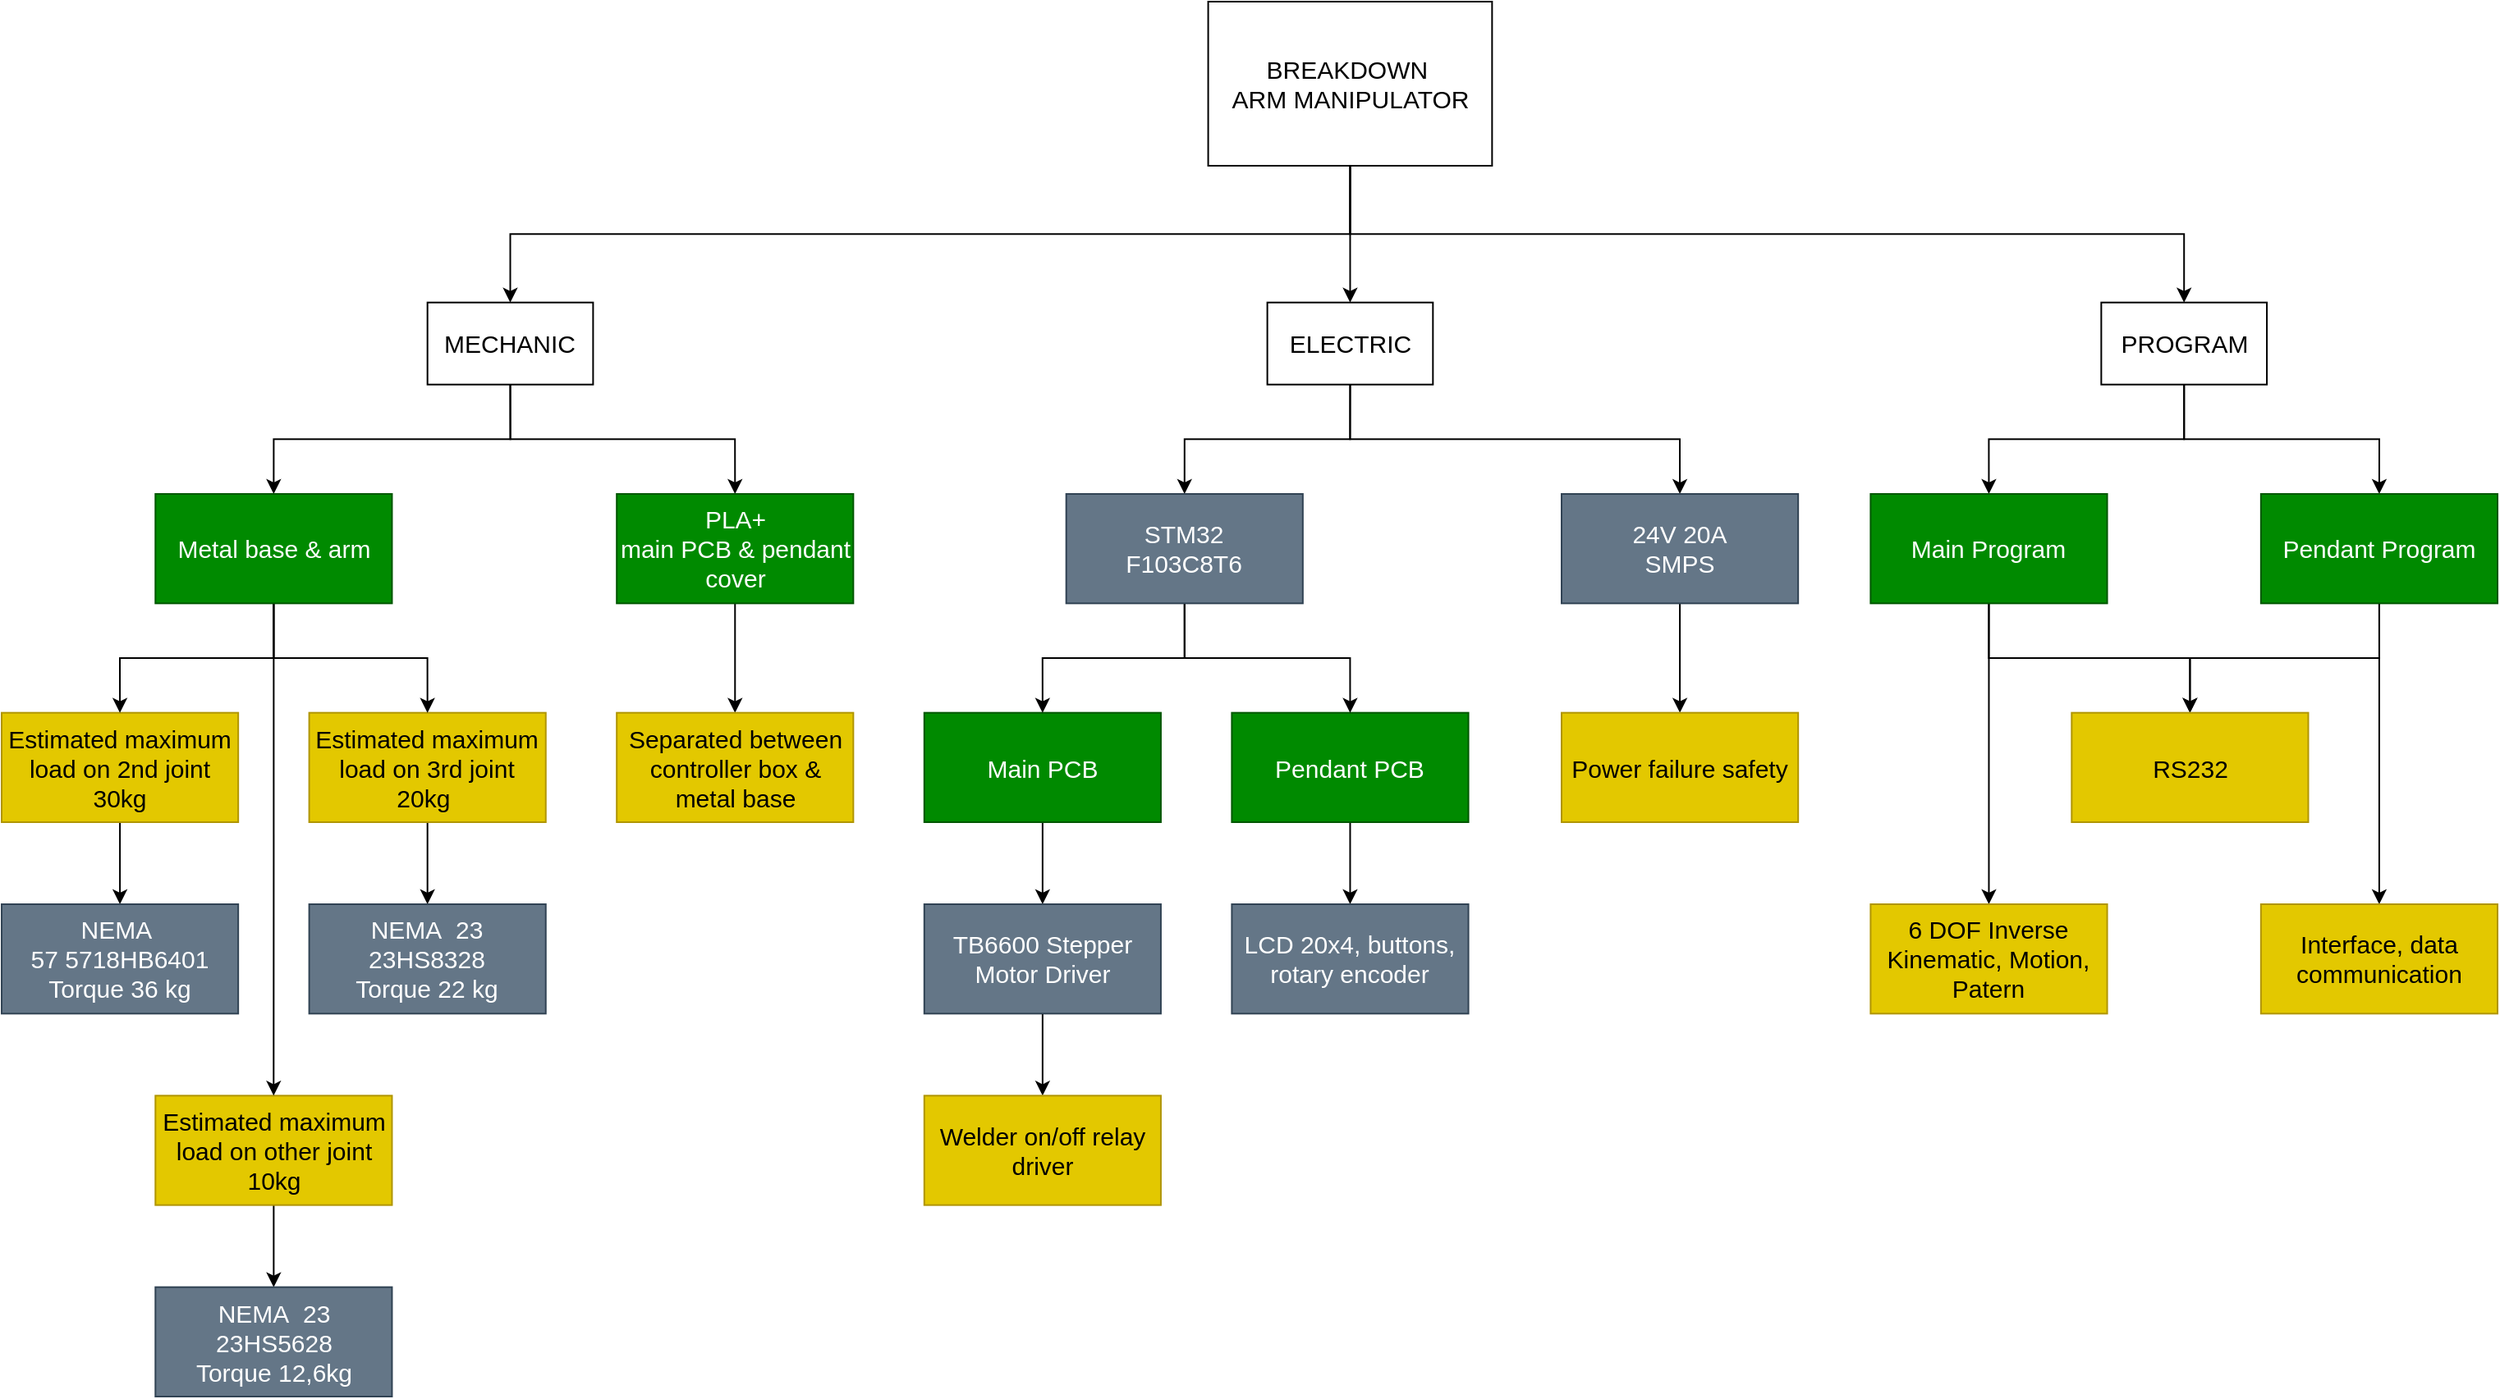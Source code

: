 <mxfile version="24.2.5" type="device">
  <diagram name="Page-1" id="Ic5lh2s4dt0ELRVmGg-F">
    <mxGraphModel dx="2100" dy="1242" grid="1" gridSize="10" guides="1" tooltips="1" connect="1" arrows="1" fold="1" page="1" pageScale="1" pageWidth="1600" pageHeight="1200" math="0" shadow="0">
      <root>
        <mxCell id="0" />
        <mxCell id="1" parent="0" />
        <mxCell id="EGaoOfZskWpZnmh-rJLi-5" value="" style="edgeStyle=orthogonalEdgeStyle;rounded=0;orthogonalLoop=1;jettySize=auto;html=1;fontSize=15;" parent="1" source="EGaoOfZskWpZnmh-rJLi-1" target="EGaoOfZskWpZnmh-rJLi-3" edge="1">
          <mxGeometry relative="1" as="geometry" />
        </mxCell>
        <mxCell id="EGaoOfZskWpZnmh-rJLi-6" style="edgeStyle=orthogonalEdgeStyle;rounded=0;orthogonalLoop=1;jettySize=auto;html=1;exitX=0.5;exitY=1;exitDx=0;exitDy=0;entryX=0.5;entryY=0;entryDx=0;entryDy=0;fontSize=15;" parent="1" source="EGaoOfZskWpZnmh-rJLi-1" target="EGaoOfZskWpZnmh-rJLi-4" edge="1">
          <mxGeometry relative="1" as="geometry" />
        </mxCell>
        <mxCell id="EGaoOfZskWpZnmh-rJLi-7" style="edgeStyle=orthogonalEdgeStyle;rounded=0;orthogonalLoop=1;jettySize=auto;html=1;exitX=0.5;exitY=1;exitDx=0;exitDy=0;fontSize=15;" parent="1" source="EGaoOfZskWpZnmh-rJLi-1" target="EGaoOfZskWpZnmh-rJLi-2" edge="1">
          <mxGeometry relative="1" as="geometry" />
        </mxCell>
        <mxCell id="EGaoOfZskWpZnmh-rJLi-1" value="BREAKDOWN&amp;nbsp;&lt;div style=&quot;font-size: 15px;&quot;&gt;ARM MANIPULATOR&lt;/div&gt;" style="rounded=0;whiteSpace=wrap;html=1;fontSize=15;" parent="1" vertex="1">
          <mxGeometry x="774.787" y="175" width="172.891" height="100" as="geometry" />
        </mxCell>
        <mxCell id="EGaoOfZskWpZnmh-rJLi-66" style="edgeStyle=orthogonalEdgeStyle;rounded=0;orthogonalLoop=1;jettySize=auto;html=1;exitX=0.5;exitY=1;exitDx=0;exitDy=0;entryX=0.5;entryY=0;entryDx=0;entryDy=0;fontSize=15;" parent="1" source="EGaoOfZskWpZnmh-rJLi-2" target="EGaoOfZskWpZnmh-rJLi-65" edge="1">
          <mxGeometry relative="1" as="geometry" />
        </mxCell>
        <mxCell id="EGaoOfZskWpZnmh-rJLi-67" style="edgeStyle=orthogonalEdgeStyle;rounded=0;orthogonalLoop=1;jettySize=auto;html=1;exitX=0.5;exitY=1;exitDx=0;exitDy=0;entryX=0.5;entryY=0;entryDx=0;entryDy=0;fontSize=15;" parent="1" source="EGaoOfZskWpZnmh-rJLi-2" target="EGaoOfZskWpZnmh-rJLi-56" edge="1">
          <mxGeometry relative="1" as="geometry" />
        </mxCell>
        <mxCell id="EGaoOfZskWpZnmh-rJLi-2" value="MECHANIC" style="rounded=0;whiteSpace=wrap;html=1;fontSize=15;" parent="1" vertex="1">
          <mxGeometry x="299.336" y="358.333" width="100.853" height="50" as="geometry" />
        </mxCell>
        <mxCell id="EGaoOfZskWpZnmh-rJLi-80" style="edgeStyle=orthogonalEdgeStyle;rounded=0;orthogonalLoop=1;jettySize=auto;html=1;exitX=0.5;exitY=1;exitDx=0;exitDy=0;entryX=0.5;entryY=0;entryDx=0;entryDy=0;fontSize=15;" parent="1" source="EGaoOfZskWpZnmh-rJLi-3" target="EGaoOfZskWpZnmh-rJLi-41" edge="1">
          <mxGeometry relative="1" as="geometry" />
        </mxCell>
        <mxCell id="PWYA7P0EaIuv2zXgjZ6R-3" style="edgeStyle=orthogonalEdgeStyle;rounded=0;orthogonalLoop=1;jettySize=auto;html=1;exitX=0.5;exitY=1;exitDx=0;exitDy=0;entryX=0.5;entryY=0;entryDx=0;entryDy=0;" parent="1" source="EGaoOfZskWpZnmh-rJLi-3" target="EGaoOfZskWpZnmh-rJLi-83" edge="1">
          <mxGeometry relative="1" as="geometry" />
        </mxCell>
        <mxCell id="EGaoOfZskWpZnmh-rJLi-3" value="ELECTRIC" style="rounded=0;whiteSpace=wrap;html=1;fontSize=15;" parent="1" vertex="1">
          <mxGeometry x="810.806" y="358.333" width="100.853" height="50" as="geometry" />
        </mxCell>
        <mxCell id="EGaoOfZskWpZnmh-rJLi-71" style="edgeStyle=orthogonalEdgeStyle;rounded=0;orthogonalLoop=1;jettySize=auto;html=1;exitX=0.5;exitY=1;exitDx=0;exitDy=0;entryX=0.5;entryY=0;entryDx=0;entryDy=0;fontSize=15;" parent="1" source="EGaoOfZskWpZnmh-rJLi-4" target="EGaoOfZskWpZnmh-rJLi-45" edge="1">
          <mxGeometry relative="1" as="geometry" />
        </mxCell>
        <mxCell id="EGaoOfZskWpZnmh-rJLi-72" style="edgeStyle=orthogonalEdgeStyle;rounded=0;orthogonalLoop=1;jettySize=auto;html=1;entryX=0.5;entryY=0;entryDx=0;entryDy=0;fontSize=15;" parent="1" source="EGaoOfZskWpZnmh-rJLi-4" target="EGaoOfZskWpZnmh-rJLi-46" edge="1">
          <mxGeometry relative="1" as="geometry" />
        </mxCell>
        <mxCell id="EGaoOfZskWpZnmh-rJLi-4" value="PROGRAM" style="rounded=0;whiteSpace=wrap;html=1;fontSize=15;" parent="1" vertex="1">
          <mxGeometry x="1318.673" y="358.333" width="100.853" height="50" as="geometry" />
        </mxCell>
        <mxCell id="EGaoOfZskWpZnmh-rJLi-19" value="" style="edgeStyle=orthogonalEdgeStyle;rounded=0;orthogonalLoop=1;jettySize=auto;html=1;fontSize=15;" parent="1" source="EGaoOfZskWpZnmh-rJLi-8" target="EGaoOfZskWpZnmh-rJLi-18" edge="1">
          <mxGeometry relative="1" as="geometry" />
        </mxCell>
        <mxCell id="EGaoOfZskWpZnmh-rJLi-8" value="Estimated maximum load on 2nd joint 30kg" style="rounded=0;whiteSpace=wrap;html=1;fontSize=15;fillColor=#e3c800;fontColor=#000000;strokeColor=#B09500;" parent="1" vertex="1">
          <mxGeometry x="40" y="608.333" width="144.076" height="66.667" as="geometry" />
        </mxCell>
        <mxCell id="EGaoOfZskWpZnmh-rJLi-37" style="edgeStyle=orthogonalEdgeStyle;rounded=0;orthogonalLoop=1;jettySize=auto;html=1;exitX=0.5;exitY=1;exitDx=0;exitDy=0;entryX=0.5;entryY=0;entryDx=0;entryDy=0;fontSize=15;" parent="1" source="EGaoOfZskWpZnmh-rJLi-9" target="EGaoOfZskWpZnmh-rJLi-36" edge="1">
          <mxGeometry relative="1" as="geometry" />
        </mxCell>
        <mxCell id="EGaoOfZskWpZnmh-rJLi-9" value="Main PCB" style="rounded=0;whiteSpace=wrap;html=1;fontSize=15;fillColor=#008a00;strokeColor=#005700;fontColor=#ffffff;" parent="1" vertex="1">
          <mxGeometry x="601.896" y="608.333" width="144.076" height="66.667" as="geometry" />
        </mxCell>
        <mxCell id="EGaoOfZskWpZnmh-rJLi-39" style="edgeStyle=orthogonalEdgeStyle;rounded=0;orthogonalLoop=1;jettySize=auto;html=1;exitX=0.5;exitY=1;exitDx=0;exitDy=0;entryX=0.5;entryY=0;entryDx=0;entryDy=0;fontSize=15;" parent="1" source="EGaoOfZskWpZnmh-rJLi-10" target="EGaoOfZskWpZnmh-rJLi-38" edge="1">
          <mxGeometry relative="1" as="geometry" />
        </mxCell>
        <mxCell id="EGaoOfZskWpZnmh-rJLi-10" value="Pendant PCB" style="rounded=0;whiteSpace=wrap;html=1;fontSize=15;fillColor=#008a00;strokeColor=#005700;fontColor=#ffffff;" parent="1" vertex="1">
          <mxGeometry x="789.194" y="608.333" width="144.076" height="66.667" as="geometry" />
        </mxCell>
        <mxCell id="EGaoOfZskWpZnmh-rJLi-21" value="" style="edgeStyle=orthogonalEdgeStyle;rounded=0;orthogonalLoop=1;jettySize=auto;html=1;fontSize=15;" parent="1" source="EGaoOfZskWpZnmh-rJLi-13" target="EGaoOfZskWpZnmh-rJLi-20" edge="1">
          <mxGeometry relative="1" as="geometry" />
        </mxCell>
        <mxCell id="EGaoOfZskWpZnmh-rJLi-13" value="Estimated maximum load on 3rd joint 20kg&amp;nbsp;" style="rounded=0;whiteSpace=wrap;html=1;fontSize=15;fillColor=#e3c800;fontColor=#000000;strokeColor=#B09500;" parent="1" vertex="1">
          <mxGeometry x="227.299" y="608.333" width="144.076" height="66.667" as="geometry" />
        </mxCell>
        <mxCell id="EGaoOfZskWpZnmh-rJLi-18" value="NEMA&amp;nbsp; 57&amp;nbsp;5718HB6401&lt;div style=&quot;font-size: 15px;&quot;&gt;Torque 36 kg&lt;/div&gt;" style="rounded=0;whiteSpace=wrap;html=1;fontSize=15;fillColor=#647687;fontColor=#ffffff;strokeColor=#314354;" parent="1" vertex="1">
          <mxGeometry x="40" y="725" width="144.076" height="66.667" as="geometry" />
        </mxCell>
        <mxCell id="EGaoOfZskWpZnmh-rJLi-20" value="NEMA&amp;nbsp; 23 23HS8328&lt;div style=&quot;font-size: 15px;&quot;&gt;Torque 22 kg&lt;/div&gt;" style="rounded=0;whiteSpace=wrap;html=1;fontSize=15;fillColor=#647687;fontColor=#ffffff;strokeColor=#314354;" parent="1" vertex="1">
          <mxGeometry x="227.299" y="725" width="144.076" height="66.667" as="geometry" />
        </mxCell>
        <mxCell id="EGaoOfZskWpZnmh-rJLi-26" value="" style="edgeStyle=orthogonalEdgeStyle;rounded=0;orthogonalLoop=1;jettySize=auto;html=1;fontSize=15;" parent="1" source="EGaoOfZskWpZnmh-rJLi-22" target="EGaoOfZskWpZnmh-rJLi-25" edge="1">
          <mxGeometry relative="1" as="geometry" />
        </mxCell>
        <mxCell id="EGaoOfZskWpZnmh-rJLi-22" value="Estimated maximum load on other joint 10kg" style="rounded=0;whiteSpace=wrap;html=1;fontSize=15;fillColor=#e3c800;fontColor=#000000;strokeColor=#B09500;" parent="1" vertex="1">
          <mxGeometry x="133.649" y="841.667" width="144.076" height="66.667" as="geometry" />
        </mxCell>
        <mxCell id="EGaoOfZskWpZnmh-rJLi-25" value="&lt;span style=&quot;background-color: initial; font-size: 15px;&quot;&gt;NEMA&amp;nbsp; 23 23HS5628&lt;/span&gt;&lt;div style=&quot;font-size: 15px;&quot;&gt;Torque 12,6kg&lt;/div&gt;" style="rounded=0;whiteSpace=wrap;html=1;fontSize=15;fillColor=#647687;fontColor=#ffffff;strokeColor=#314354;" parent="1" vertex="1">
          <mxGeometry x="133.649" y="958.333" width="144.076" height="66.667" as="geometry" />
        </mxCell>
        <mxCell id="EGaoOfZskWpZnmh-rJLi-75" value="" style="edgeStyle=orthogonalEdgeStyle;rounded=0;orthogonalLoop=1;jettySize=auto;html=1;fontSize=15;" parent="1" source="EGaoOfZskWpZnmh-rJLi-36" target="EGaoOfZskWpZnmh-rJLi-63" edge="1">
          <mxGeometry relative="1" as="geometry" />
        </mxCell>
        <mxCell id="EGaoOfZskWpZnmh-rJLi-36" value="TB6600 Stepper Motor Driver" style="rounded=0;whiteSpace=wrap;html=1;fontSize=15;fillColor=#647687;fontColor=#ffffff;strokeColor=#314354;" parent="1" vertex="1">
          <mxGeometry x="601.896" y="725" width="144.076" height="66.667" as="geometry" />
        </mxCell>
        <mxCell id="EGaoOfZskWpZnmh-rJLi-38" value="LCD 20x4, buttons, rotary encoder" style="rounded=0;whiteSpace=wrap;html=1;fontSize=15;fillColor=#647687;fontColor=#ffffff;strokeColor=#314354;" parent="1" vertex="1">
          <mxGeometry x="789.194" y="725" width="144.076" height="66.667" as="geometry" />
        </mxCell>
        <mxCell id="EGaoOfZskWpZnmh-rJLi-43" style="edgeStyle=orthogonalEdgeStyle;rounded=0;orthogonalLoop=1;jettySize=auto;html=1;exitX=0.5;exitY=1;exitDx=0;exitDy=0;entryX=0.5;entryY=0;entryDx=0;entryDy=0;fontSize=15;" parent="1" source="EGaoOfZskWpZnmh-rJLi-41" target="EGaoOfZskWpZnmh-rJLi-9" edge="1">
          <mxGeometry relative="1" as="geometry" />
        </mxCell>
        <mxCell id="EGaoOfZskWpZnmh-rJLi-44" style="edgeStyle=orthogonalEdgeStyle;rounded=0;orthogonalLoop=1;jettySize=auto;html=1;exitX=0.5;exitY=1;exitDx=0;exitDy=0;entryX=0.5;entryY=0;entryDx=0;entryDy=0;fontSize=15;" parent="1" source="EGaoOfZskWpZnmh-rJLi-41" target="EGaoOfZskWpZnmh-rJLi-10" edge="1">
          <mxGeometry relative="1" as="geometry" />
        </mxCell>
        <mxCell id="EGaoOfZskWpZnmh-rJLi-41" value="&lt;div style=&quot;font-size: 15px;&quot;&gt;STM32&lt;/div&gt;&lt;div style=&quot;font-size: 15px;&quot;&gt;F103C8T6&lt;/div&gt;" style="rounded=0;whiteSpace=wrap;html=1;fontSize=15;fillColor=#647687;fontColor=#ffffff;strokeColor=#314354;" parent="1" vertex="1">
          <mxGeometry x="688.341" y="475" width="144.076" height="66.667" as="geometry" />
        </mxCell>
        <mxCell id="EGaoOfZskWpZnmh-rJLi-48" value="" style="edgeStyle=orthogonalEdgeStyle;rounded=0;orthogonalLoop=1;jettySize=auto;html=1;fontSize=15;" parent="1" source="EGaoOfZskWpZnmh-rJLi-45" target="EGaoOfZskWpZnmh-rJLi-47" edge="1">
          <mxGeometry relative="1" as="geometry" />
        </mxCell>
        <mxCell id="EGaoOfZskWpZnmh-rJLi-76" style="edgeStyle=orthogonalEdgeStyle;rounded=0;orthogonalLoop=1;jettySize=auto;html=1;exitX=0.5;exitY=1;exitDx=0;exitDy=0;entryX=0.5;entryY=0;entryDx=0;entryDy=0;fontSize=15;" parent="1" source="EGaoOfZskWpZnmh-rJLi-45" target="EGaoOfZskWpZnmh-rJLi-60" edge="1">
          <mxGeometry relative="1" as="geometry" />
        </mxCell>
        <mxCell id="EGaoOfZskWpZnmh-rJLi-45" value="Main Program" style="rounded=0;whiteSpace=wrap;html=1;fontSize=15;fillColor=#008a00;fontColor=#ffffff;strokeColor=#005700;" parent="1" vertex="1">
          <mxGeometry x="1178.199" y="475" width="144.076" height="66.667" as="geometry" />
        </mxCell>
        <mxCell id="EGaoOfZskWpZnmh-rJLi-54" value="" style="edgeStyle=orthogonalEdgeStyle;rounded=0;orthogonalLoop=1;jettySize=auto;html=1;fontSize=15;" parent="1" source="EGaoOfZskWpZnmh-rJLi-46" target="EGaoOfZskWpZnmh-rJLi-52" edge="1">
          <mxGeometry relative="1" as="geometry" />
        </mxCell>
        <mxCell id="EGaoOfZskWpZnmh-rJLi-77" style="edgeStyle=orthogonalEdgeStyle;rounded=0;orthogonalLoop=1;jettySize=auto;html=1;exitX=0.5;exitY=1;exitDx=0;exitDy=0;entryX=0.5;entryY=0;entryDx=0;entryDy=0;fontSize=15;" parent="1" source="EGaoOfZskWpZnmh-rJLi-46" target="EGaoOfZskWpZnmh-rJLi-60" edge="1">
          <mxGeometry relative="1" as="geometry" />
        </mxCell>
        <mxCell id="EGaoOfZskWpZnmh-rJLi-46" value="Pendant Program" style="rounded=0;whiteSpace=wrap;html=1;fontSize=15;fillColor=#008a00;fontColor=#ffffff;strokeColor=#005700;" parent="1" vertex="1">
          <mxGeometry x="1415.924" y="475" width="144.076" height="66.667" as="geometry" />
        </mxCell>
        <mxCell id="EGaoOfZskWpZnmh-rJLi-47" value="6 DOF Inverse Kinematic, Motion, Patern" style="rounded=0;whiteSpace=wrap;html=1;fontSize=15;fillColor=#e3c800;fontColor=#000000;strokeColor=#B09500;" parent="1" vertex="1">
          <mxGeometry x="1178.199" y="725" width="144.076" height="66.667" as="geometry" />
        </mxCell>
        <mxCell id="EGaoOfZskWpZnmh-rJLi-52" value="Interface, data communication" style="rounded=0;whiteSpace=wrap;html=1;fontSize=15;fillColor=#e3c800;fontColor=#000000;strokeColor=#B09500;" parent="1" vertex="1">
          <mxGeometry x="1415.924" y="725" width="144.076" height="66.667" as="geometry" />
        </mxCell>
        <mxCell id="EGaoOfZskWpZnmh-rJLi-58" style="edgeStyle=orthogonalEdgeStyle;rounded=0;orthogonalLoop=1;jettySize=auto;html=1;exitX=0.5;exitY=1;exitDx=0;exitDy=0;entryX=0.5;entryY=0;entryDx=0;entryDy=0;fontSize=15;" parent="1" source="EGaoOfZskWpZnmh-rJLi-56" target="EGaoOfZskWpZnmh-rJLi-8" edge="1">
          <mxGeometry relative="1" as="geometry" />
        </mxCell>
        <mxCell id="EGaoOfZskWpZnmh-rJLi-59" style="edgeStyle=orthogonalEdgeStyle;rounded=0;orthogonalLoop=1;jettySize=auto;html=1;exitX=0.5;exitY=1;exitDx=0;exitDy=0;entryX=0.5;entryY=0;entryDx=0;entryDy=0;fontSize=15;" parent="1" source="EGaoOfZskWpZnmh-rJLi-56" target="EGaoOfZskWpZnmh-rJLi-13" edge="1">
          <mxGeometry relative="1" as="geometry" />
        </mxCell>
        <mxCell id="EGaoOfZskWpZnmh-rJLi-64" style="edgeStyle=orthogonalEdgeStyle;rounded=0;orthogonalLoop=1;jettySize=auto;html=1;exitX=0.5;exitY=1;exitDx=0;exitDy=0;fontSize=15;" parent="1" source="EGaoOfZskWpZnmh-rJLi-56" target="EGaoOfZskWpZnmh-rJLi-22" edge="1">
          <mxGeometry relative="1" as="geometry" />
        </mxCell>
        <mxCell id="EGaoOfZskWpZnmh-rJLi-56" value="Metal base &amp;amp; arm" style="rounded=0;whiteSpace=wrap;html=1;fontSize=15;fillColor=#008a00;strokeColor=#005700;fontColor=#ffffff;" parent="1" vertex="1">
          <mxGeometry x="133.649" y="475" width="144.076" height="66.667" as="geometry" />
        </mxCell>
        <mxCell id="EGaoOfZskWpZnmh-rJLi-60" value="RS232" style="rounded=0;whiteSpace=wrap;html=1;fontSize=15;fillColor=#e3c800;fontColor=#000000;strokeColor=#B09500;" parent="1" vertex="1">
          <mxGeometry x="1300.664" y="608.333" width="144.076" height="66.667" as="geometry" />
        </mxCell>
        <mxCell id="EGaoOfZskWpZnmh-rJLi-63" value="Welder on/off relay driver" style="rounded=0;whiteSpace=wrap;html=1;fontSize=15;fillColor=#e3c800;fontColor=#000000;strokeColor=#B09500;" parent="1" vertex="1">
          <mxGeometry x="601.896" y="841.667" width="144.076" height="66.667" as="geometry" />
        </mxCell>
        <mxCell id="EGaoOfZskWpZnmh-rJLi-88" value="" style="edgeStyle=orthogonalEdgeStyle;rounded=0;orthogonalLoop=1;jettySize=auto;html=1;fontSize=15;" parent="1" source="EGaoOfZskWpZnmh-rJLi-65" target="EGaoOfZskWpZnmh-rJLi-87" edge="1">
          <mxGeometry relative="1" as="geometry" />
        </mxCell>
        <mxCell id="EGaoOfZskWpZnmh-rJLi-65" value="PLA+&lt;br style=&quot;font-size: 15px;&quot;&gt;main PCB &amp;amp; pendant&lt;div style=&quot;font-size: 15px;&quot;&gt;cover&lt;/div&gt;" style="rounded=0;whiteSpace=wrap;html=1;fontSize=15;fillColor=#008a00;strokeColor=#005700;fontColor=#ffffff;" parent="1" vertex="1">
          <mxGeometry x="414.597" y="475" width="144.076" height="66.667" as="geometry" />
        </mxCell>
        <mxCell id="EGaoOfZskWpZnmh-rJLi-90" value="" style="edgeStyle=orthogonalEdgeStyle;rounded=0;orthogonalLoop=1;jettySize=auto;html=1;fontSize=15;" parent="1" source="EGaoOfZskWpZnmh-rJLi-83" target="EGaoOfZskWpZnmh-rJLi-89" edge="1">
          <mxGeometry relative="1" as="geometry" />
        </mxCell>
        <mxCell id="EGaoOfZskWpZnmh-rJLi-83" value="24V 20A&lt;div style=&quot;font-size: 15px;&quot;&gt;SMPS&lt;/div&gt;" style="rounded=0;whiteSpace=wrap;html=1;fontSize=15;fillColor=#647687;fontColor=#ffffff;strokeColor=#314354;" parent="1" vertex="1">
          <mxGeometry x="990.0" y="475.003" width="144.076" height="66.667" as="geometry" />
        </mxCell>
        <mxCell id="EGaoOfZskWpZnmh-rJLi-87" value="Separated between controller box &amp;amp; metal base" style="rounded=0;whiteSpace=wrap;html=1;fontSize=15;fillColor=#e3c800;fontColor=#000000;strokeColor=#B09500;" parent="1" vertex="1">
          <mxGeometry x="414.597" y="608.333" width="144.076" height="66.667" as="geometry" />
        </mxCell>
        <mxCell id="EGaoOfZskWpZnmh-rJLi-89" value="Power failure safety" style="rounded=0;whiteSpace=wrap;html=1;fontSize=15;fillColor=#e3c800;fontColor=#000000;strokeColor=#B09500;" parent="1" vertex="1">
          <mxGeometry x="990.0" y="608.33" width="144.076" height="66.667" as="geometry" />
        </mxCell>
      </root>
    </mxGraphModel>
  </diagram>
</mxfile>

